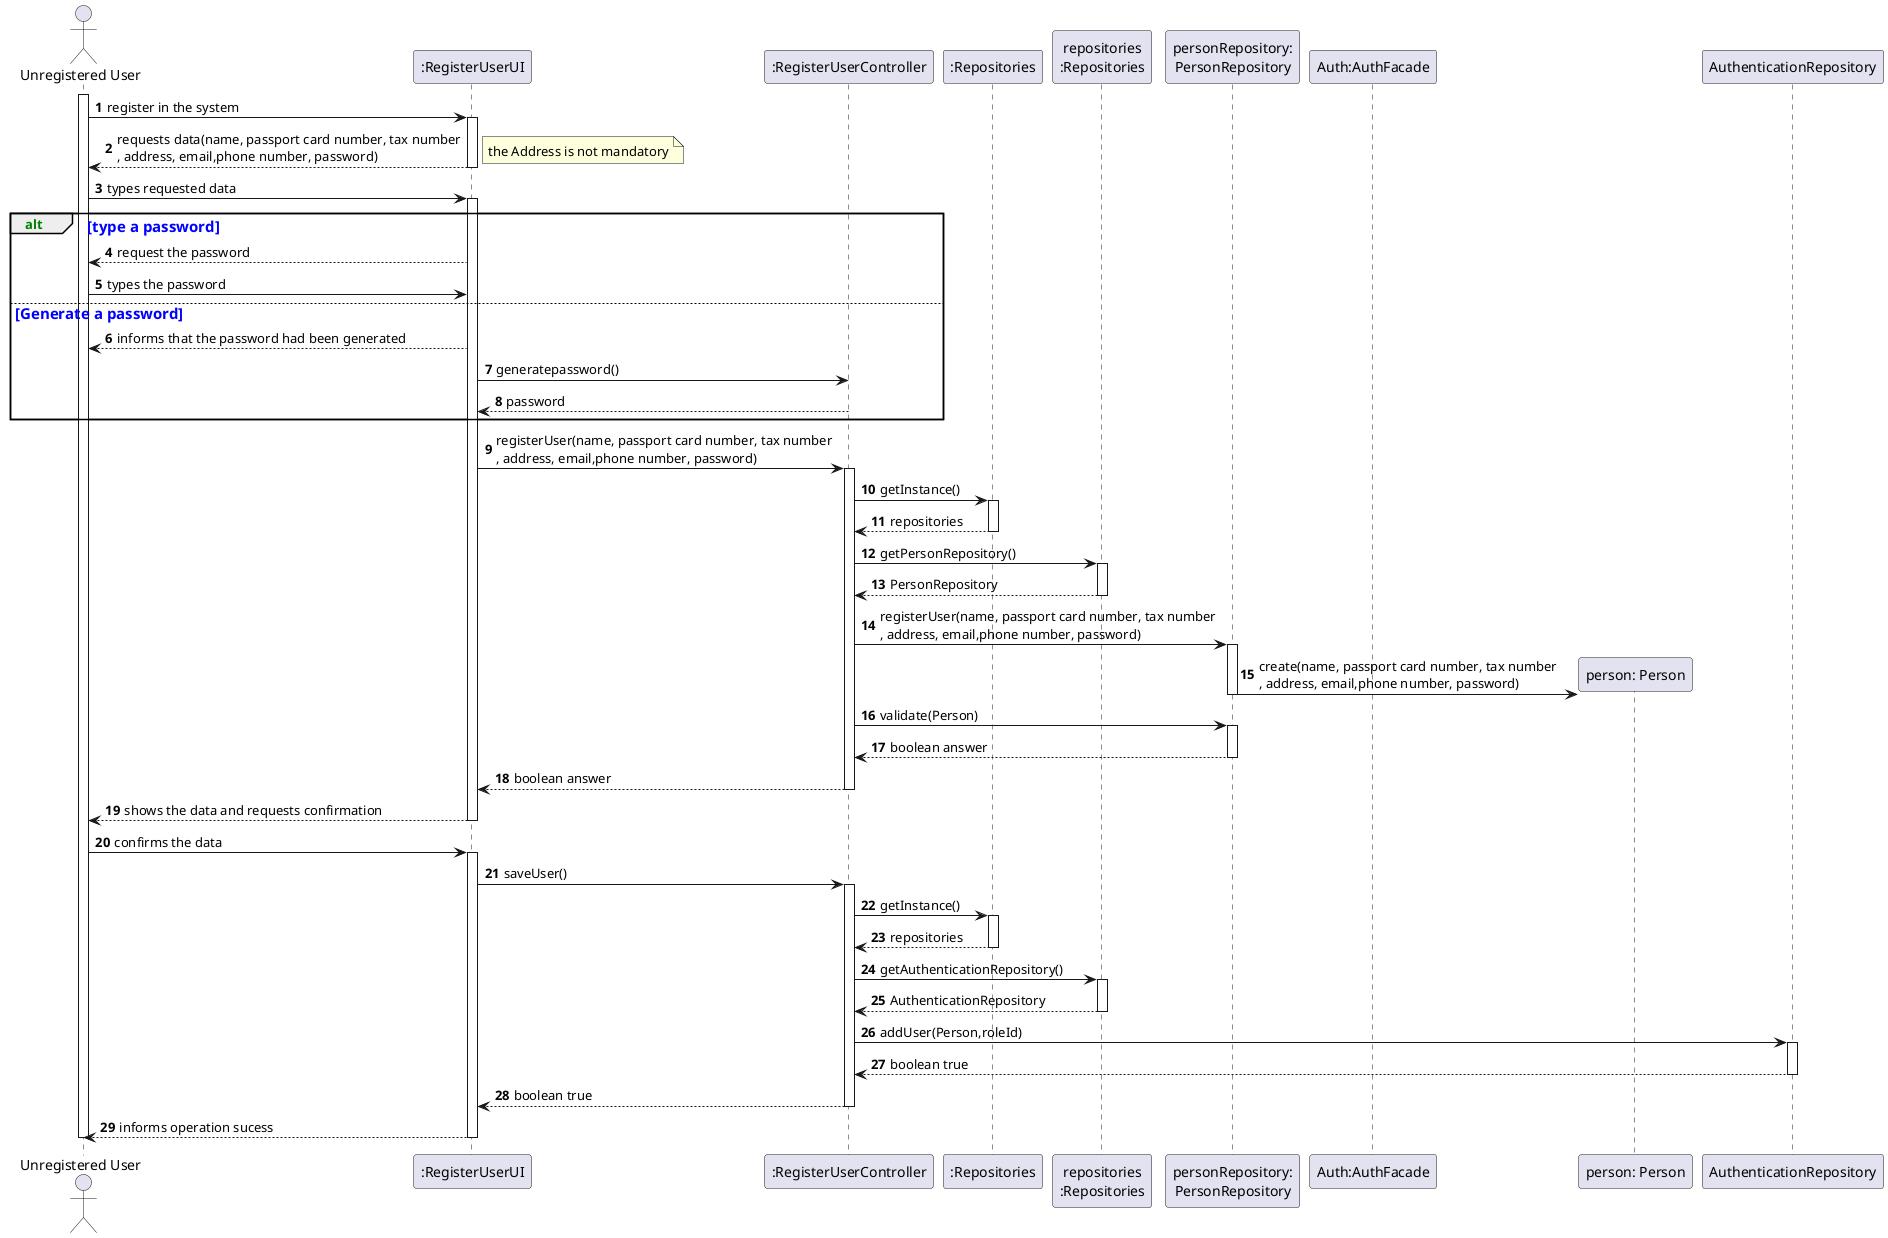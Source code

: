 @startuml
skinparam monochrome false
skinparam packageStyle rectangle
skinparam shadowing false
autonumber
'alt style
skinparam SequenceGroupHeaderFontColor green
skinparam SequenceGroupFontColor blue
skinparam SequenceGroupFontSize 15
'hide footbox
'hide footbox
actor "Unregistered User" as UU
participant ":RegisterUserUI" as UI
participant ":RegisterUserController" as CTRL
participant ":Repositories" as RepositorySingleton
participant "repositories\n:Repositories" as PLAT
participant "personRepository:\nPersonRepository" as PersonRepository
participant "Auth:AuthFacade"  as AuthFacade
participant "person: Person" as P
activate UU

UU -> UI : register in the system
activate UI

UI --> UU : requests data(name, passport card number, tax number\n, address, email,phone number, password)
deactivate UI
note right
            the Address is not mandatory
end note

UU -> UI : types requested data
activate UI
alt type a password
    UI --> UU : request the password
    UU -> UI : types the password
else Generate a password
    UI --> UU : informs that the password had been generated
    UI -> CTRL : generatepassword()
    CTRL --> UI : password
end


UI -> CTRL : registerUser(name, passport card number, tax number\n, address, email,phone number, password)
activate CTRL

CTRL -> RepositorySingleton : getInstance()
activate RepositorySingleton

    RepositorySingleton --> CTRL: repositories
deactivate RepositorySingleton

CTRL -> PLAT : getPersonRepository()
activate PLAT

PLAT --> CTRL: PersonRepository
deactivate PLAT


CTRL -> PersonRepository : registerUser(name, passport card number, tax number\n, address, email,phone number, password)
activate PersonRepository

PersonRepository-> P** : create(name, passport card number, tax number\n, address, email,phone number, password)
deactivate PersonRepository

CTRL -> PersonRepository : validate(Person)
activate PersonRepository
PersonRepository --> CTRL : boolean answer
deactivate PersonRepository
CTRL --> UI : boolean answer
deactivate CTRL

UI --> UU : shows the data and requests confirmation
deactivate PersonRepository

deactivate UI

UU -> UI : confirms the data
activate UI

UI -> CTRL :saveUser()
activate CTRL
CTRL -> RepositorySingleton : getInstance()
activate RepositorySingleton

    RepositorySingleton --> CTRL: repositories
deactivate RepositorySingleton

CTRL -> PLAT : getAuthenticationRepository()
activate PLAT

PLAT --> CTRL: AuthenticationRepository
deactivate PLAT
CTRL -> AuthenticationRepository : addUser(Person,roleId)
activate AuthenticationRepository
AuthenticationRepository --> CTRL : boolean true
deactivate AuthenticationRepository
CTRL --> UI : boolean true
deactivate CTRL


UI --> UU : informs operation sucess

deactivate PersonRepository
deactivate CTRL
deactivate  UI
deactivate UU


@enduml